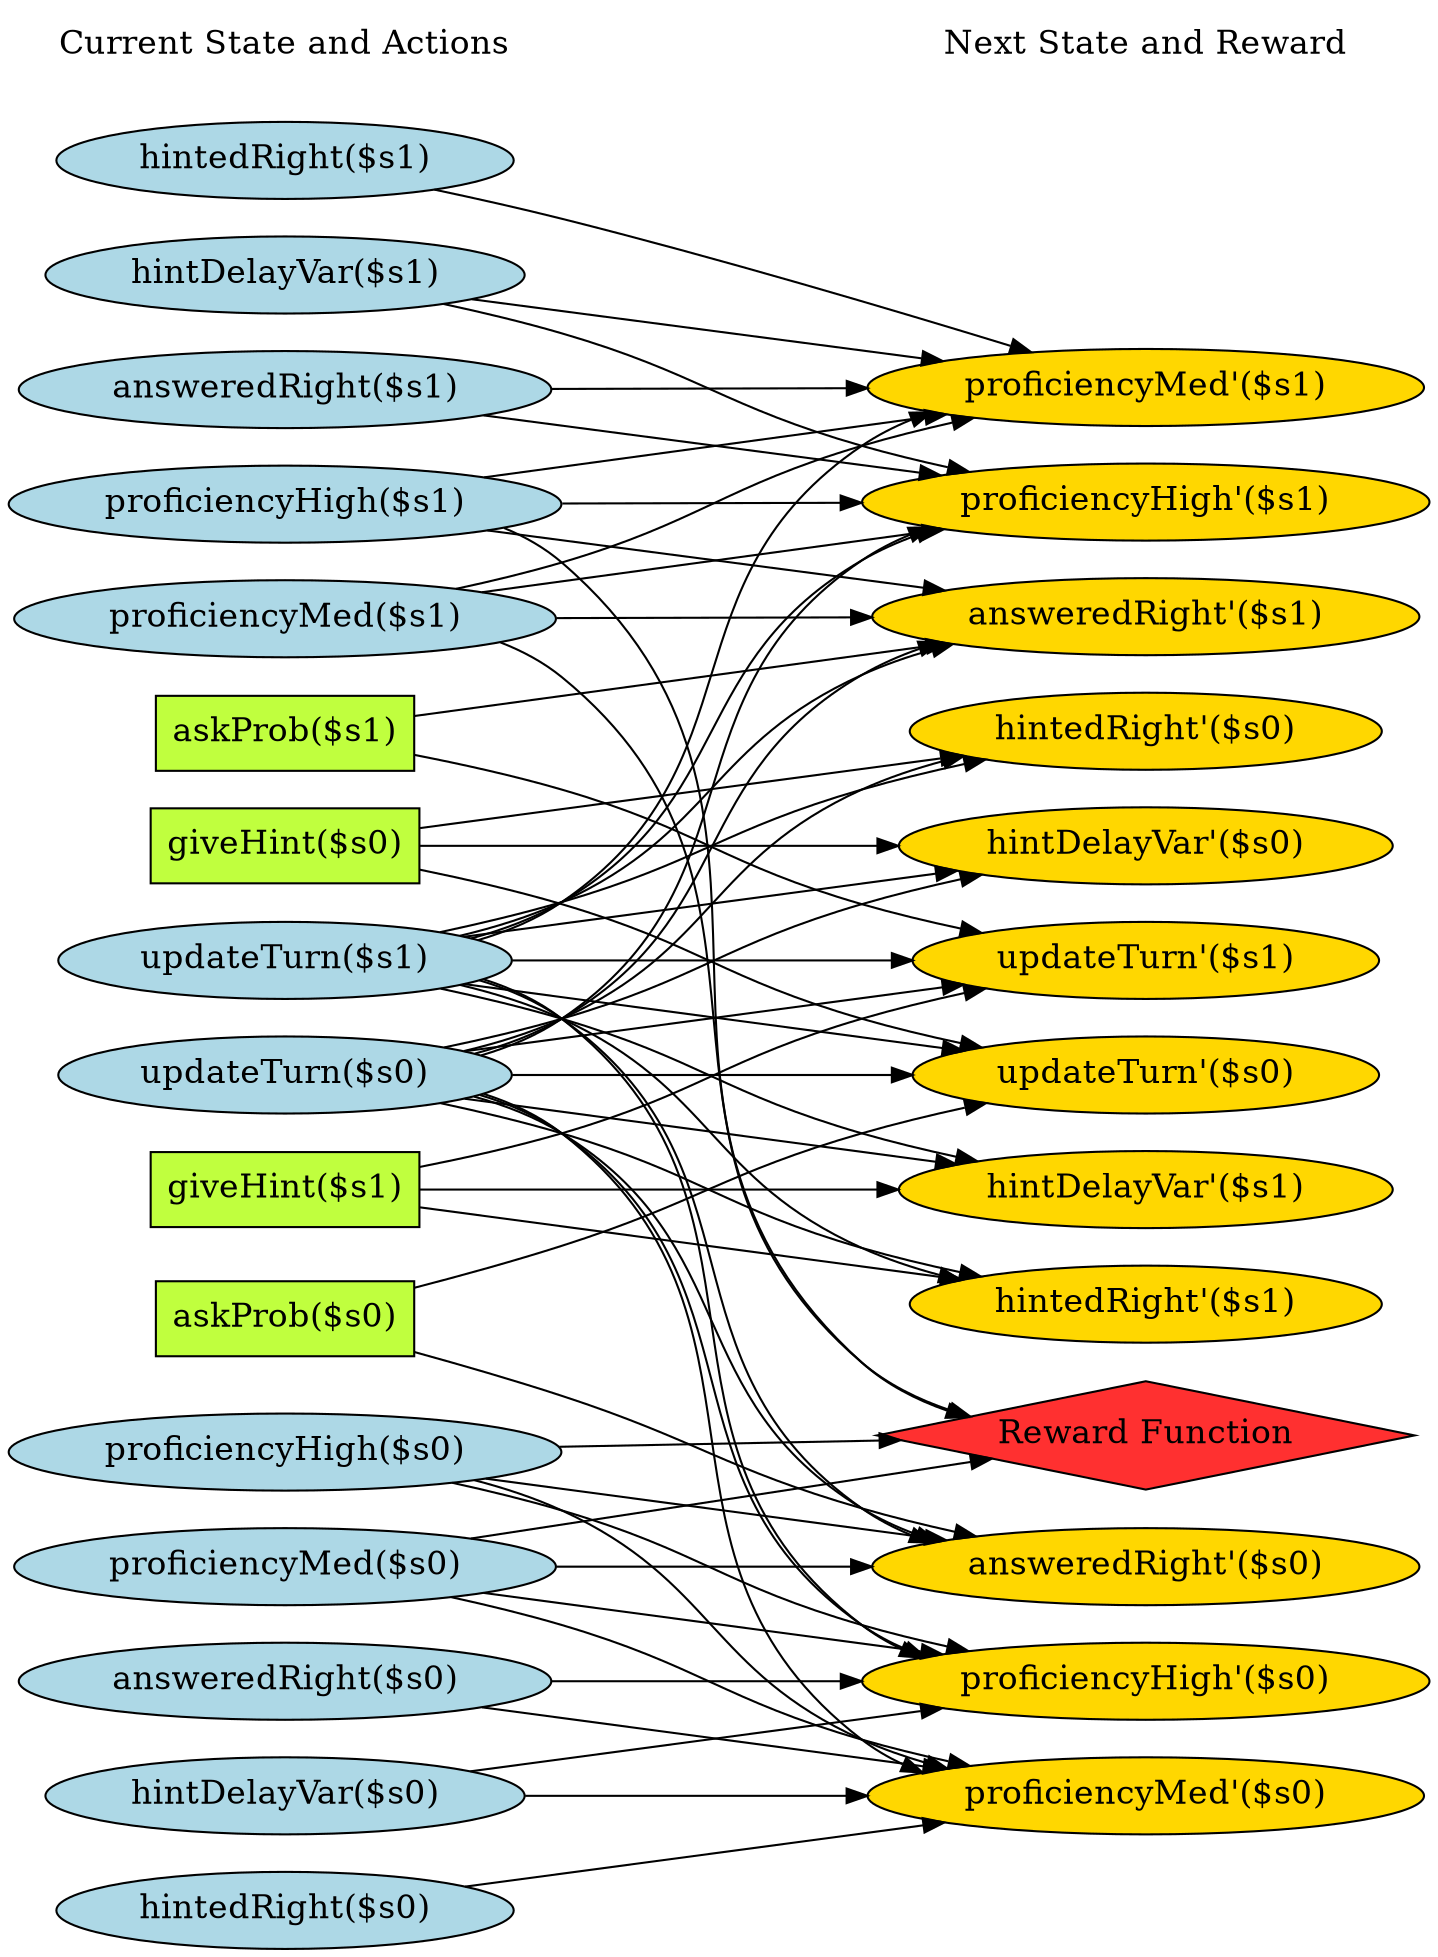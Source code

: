 digraph G {
	graph [bb="0,0,617.2,926.38",
		fontname=Helvetica,
		fontsize=16,
		rankdir=LR,
		ranksep=2.00,
		ratio=auto,
		size=600
	];
	node [fontsize=16,
		label="\N"
	];
	{
		graph [rank=same];
		"giveHint($s0)"		 [color=black,
			fillcolor=olivedrab1,
			height=0.5,
			pos="109.6,526.38",
			shape=box,
			style=filled,
			width=1.4722];
		"proficiencyMed($s1)"		 [color=black,
			fillcolor=lightblue,
			height=0.51069,
			pos="109.6,634.38",
			shape=ellipse,
			style=filled,
			width=2.9856];
		"Current State and Actions"		 [color=black,
			fillcolor=white,
			height=0.5,
			pos="109.6,908.38",
			shape=plaintext,
			style=bold,
			width=2.5139];
		"updateTurn($s0)"		 [color=black,
			fillcolor=lightblue,
			height=0.51069,
			pos="109.6,417.38",
			shape=ellipse,
			style=filled,
			width=2.4356];
		"answeredRight($s1)"		 [color=black,
			fillcolor=lightblue,
			height=0.51069,
			pos="109.6,744.38",
			shape=ellipse,
			style=filled,
			width=2.8481];
		"proficiencyHigh($s1)"		 [color=black,
			fillcolor=lightblue,
			height=0.51069,
			pos="109.6,689.38",
			shape=ellipse,
			style=filled,
			width=3.0445];
		"hintedRight($s0)"		 [color=black,
			fillcolor=lightblue,
			height=0.51069,
			pos="109.6,18.385",
			shape=ellipse,
			style=filled,
			width=2.4749];
		"askProb($s1)"		 [color=black,
			fillcolor=olivedrab1,
			height=0.5,
			pos="109.6,580.38",
			shape=box,
			style=filled,
			width=1.4028];
		"hintDelayVar($s0)"		 [color=black,
			fillcolor=lightblue,
			height=0.51069,
			pos="109.6,73.385",
			shape=ellipse,
			style=filled,
			width=2.6713];
		"proficiencyMed($s0)"		 [color=black,
			fillcolor=lightblue,
			height=0.51069,
			pos="109.6,183.38",
			shape=ellipse,
			style=filled,
			width=2.9856];
		"updateTurn($s1)"		 [color=black,
			fillcolor=lightblue,
			height=0.51069,
			pos="109.6,472.38",
			shape=ellipse,
			style=filled,
			width=2.4356];
		"answeredRight($s0)"		 [color=black,
			fillcolor=lightblue,
			height=0.51069,
			pos="109.6,128.38",
			shape=ellipse,
			style=filled,
			width=2.8481];
		"giveHint($s1)"		 [color=black,
			fillcolor=olivedrab1,
			height=0.5,
			pos="109.6,362.38",
			shape=box,
			style=filled,
			width=1.4722];
		"hintedRight($s1)"		 [color=black,
			fillcolor=lightblue,
			height=0.51069,
			pos="109.6,854.38",
			shape=ellipse,
			style=filled,
			width=2.4749];
		"proficiencyHigh($s0)"		 [color=black,
			fillcolor=lightblue,
			height=0.51069,
			pos="109.6,238.38",
			shape=ellipse,
			style=filled,
			width=3.0445];
		"askProb($s0)"		 [color=black,
			fillcolor=olivedrab1,
			height=0.5,
			pos="109.6,300.38",
			shape=box,
			style=filled,
			width=1.4028];
		"hintDelayVar($s1)"		 [color=black,
			fillcolor=lightblue,
			height=0.51069,
			pos="109.6,799.38",
			shape=ellipse,
			style=filled,
			width=2.6713];
	}
	{
		graph [rank=same];
		"proficiencyMed'($s1)"		 [color=black,
			fillcolor=gold1,
			height=0.51069,
			pos="490.2,747.38",
			shape=ellipse,
			style=filled,
			width=3.0445];
		"hintedRight'($s0)"		 [color=black,
			fillcolor=gold1,
			height=0.51069,
			pos="490.2,582.38",
			shape=ellipse,
			style=filled,
			width=2.5338];
		"answeredRight'($s1)"		 [color=black,
			fillcolor=gold1,
			height=0.51069,
			pos="490.2,637.38",
			shape=ellipse,
			style=filled,
			width=2.907];
		"hintDelayVar'($s1)"		 [color=black,
			fillcolor=gold1,
			height=0.51069,
			pos="490.2,362.38",
			shape=ellipse,
			style=filled,
			width=2.7302];
		"Next State and Reward"		 [color=black,
			fillcolor=white,
			height=0.5,
			pos="490.2,908.38",
			shape=plaintext,
			style=bold,
			width=2.25];
		"Reward Function"		 [color=black,
			fillcolor=firebrick1,
			height=0.72222,
			pos="490.2,245.38",
			shape=diamond,
			style=filled,
			width=3.5278];
		"proficiencyMed'($s0)"		 [color=black,
			fillcolor=gold1,
			height=0.51069,
			pos="490.2,73.385",
			shape=ellipse,
			style=filled,
			width=3.0445];
		"updateTurn'($s0)"		 [color=black,
			fillcolor=gold1,
			height=0.51069,
			pos="490.2,417.38",
			shape=ellipse,
			style=filled,
			width=2.4945];
		"hintedRight'($s1)"		 [color=black,
			fillcolor=gold1,
			height=0.51069,
			pos="490.2,307.38",
			shape=ellipse,
			style=filled,
			width=2.5338];
		"answeredRight'($s0)"		 [color=black,
			fillcolor=gold1,
			height=0.51069,
			pos="490.2,183.38",
			shape=ellipse,
			style=filled,
			width=2.907];
		"hintDelayVar'($s0)"		 [color=black,
			fillcolor=gold1,
			height=0.51069,
			pos="490.2,527.38",
			shape=ellipse,
			style=filled,
			width=2.7302];
		"proficiencyHigh'($s1)"		 [color=black,
			fillcolor=gold1,
			height=0.51069,
			pos="490.2,692.38",
			shape=ellipse,
			style=filled,
			width=3.1034];
		"proficiencyHigh'($s0)"		 [color=black,
			fillcolor=gold1,
			height=0.51069,
			pos="490.2,128.38",
			shape=ellipse,
			style=filled,
			width=3.1034];
		"updateTurn'($s1)"		 [color=black,
			fillcolor=gold1,
			height=0.51069,
			pos="490.2,472.38",
			shape=ellipse,
			style=filled,
			width=2.4945];
	}
	"giveHint($s0)" -> "hintedRight'($s0)"	 [color=black,
		pos="e,416.1,571.57 162.85,534.11 225.62,543.4 331.73,559.09 405.86,570.06",
		style=solid];
	"giveHint($s0)" -> "updateTurn'($s0)"	 [color=black,
		pos="e,424.33,429.98 162.86,514.68 180.84,510.31 201.02,505.03 219.2,499.38 284.48,479.11 297.68,464.85 363.2,445.38 379.63,440.5 397.49,\
436.04 414.46,432.18",
		style=solid];
	"giveHint($s0)" -> "hintDelayVar'($s0)"	 [color=black,
		pos="e,391.9,527.13 162.85,526.52 219.01,526.67 309.87,526.91 381.48,527.1",
		style=solid];
	"proficiencyMed($s1)" -> "proficiencyMed'($s1)"	 [color=black,
		pos="e,417.72,733.56 173.58,649.2 188.63,653.14 204.58,657.62 219.2,662.38 284.66,683.68 297.4,699.19 363.2,719.38 377.53,723.78 392.96,\
727.79 407.95,731.31",
		style=solid];
	"proficiencyMed($s1)" -> "answeredRight'($s1)"	 [color=black,
		pos="e,385.49,636.56 217.07,635.23 266.38,635.62 325.04,636.08 375.24,636.48",
		style=solid];
	"proficiencyMed($s1)" -> "Reward Function"	 [pos="e,411.9,255.41 192.86,622.67 202.41,618.87 211.47,613.89 219.2,607.38 340.68,505.1 243.13,384.31 363.2,280.38 374.36,270.73 387.98,\
263.72 402.08,258.63"];
	"proficiencyMed($s1)" -> "proficiencyHigh'($s1)"	 [color=black,
		pos="e,407.85,679.92 190.43,646.61 251.08,655.91 334.56,668.69 397.87,678.39",
		style=solid];
	"Current State and Actions" -> "Next State and Reward"	 [color=black,
		pos="e,409.14,908.38 200.32,908.38 260.27,908.38 338.84,908.38 398.9,908.38",
		style=invis];
	"updateTurn($s0)" -> "hintedRight'($s0)"	 [color=black,
		pos="e,415.83,571.63 175.27,429.59 190.1,433.6 205.53,438.78 219.2,445.38 291.48,480.31 290.35,520.68 363.2,554.38 376.51,560.54 391.24,\
565.38 405.79,569.17",
		style=solid];
	"updateTurn($s0)" -> "answeredRight'($s1)"	 [color=black,
		pos="e,405.37,626.55 179.47,428.52 193.25,432.54 207.18,437.99 219.2,445.38 301.83,496.19 279.73,559.98 363.2,609.38 373.22,615.31 384.36,\
619.99 395.76,623.68",
		style=solid];
	"updateTurn($s0)" -> "hintDelayVar'($s1)"	 [color=black,
		pos="e,411.98,373.6 182.26,406.98 244.65,397.91 335.3,384.74 401.92,375.06",
		style=solid];
	"updateTurn($s0)" -> "proficiencyMed'($s0)"	 [color=black,
		pos="e,398.06,83.37 184.19,407.54 196.78,403.41 209.06,397.59 219.2,389.38 330.5,299.43 250.4,189.46 363.2,101.38 370.81,95.448 379.42,\
90.717 388.48,86.952",
		style=solid];
	"updateTurn($s0)" -> "updateTurn'($s0)"	 [color=black,
		pos="e,400.12,417.38 197.46,417.38 254.83,417.38 330.17,417.38 389.91,417.38",
		style=solid];
	"updateTurn($s0)" -> "hintedRight'($s1)"	 [color=black,
		pos="e,424.01,320.05 168.42,403.7 184.92,399.46 202.86,394.54 219.2,389.38 284.39,368.82 297.68,354.85 363.2,335.38 379.54,330.53 397.3,\
326.09 414.18,322.24",
		style=solid];
	"updateTurn($s0)" -> "answeredRight'($s0)"	 [color=black,
		pos="e,403.13,193.58 180.29,406.48 193.87,402.45 207.5,396.93 219.2,389.38 305.01,334.04 276.28,263.95 363.2,210.38 372.46,204.68 382.75,\
200.17 393.34,196.6",
		style=solid];
	"updateTurn($s0)" -> "hintDelayVar'($s0)"	 [color=black,
		pos="e,421.4,514.15 168.42,431.07 184.92,435.31 202.86,440.23 219.2,445.38 284.39,465.95 297.68,479.92 363.2,499.38 378.68,503.98 395.42,\
508.21 411.5,511.91",
		style=solid];
	"updateTurn($s0)" -> "proficiencyHigh'($s1)"	 [color=black,
		pos="e,399.53,681.5 182.01,427.78 195.16,431.85 208.2,437.51 219.2,445.38 313.96,513.14 267.32,598.23 363.2,664.38 371.37,670.02 380.47,\
674.54 389.95,678.16",
		style=solid];
	"updateTurn($s0)" -> "proficiencyHigh'($s0)"	 [color=black,
		pos="e,399.01,139.11 182.47,407.14 195.51,403.06 208.39,397.35 219.2,389.38 317.23,317.2 263.98,226.91 363.2,156.38 371.22,150.69 380.18,\
146.12 389.54,142.47",
		style=solid];
	"updateTurn($s0)" -> "updateTurn'($s1)"	 [color=black,
		pos="e,416.55,461.83 182.26,427.79 246.08,437.07 339.46,450.63 406.45,460.36",
		style=solid];
	"answeredRight($s1)" -> "proficiencyMed'($s1)"	 [color=black,
		pos="e,380.5,746.52 212.06,745.19 260.83,745.58 319.59,746.04 370.44,746.44",
		style=solid];
	"answeredRight($s1)" -> "proficiencyHigh'($s1)"	 [color=black,
		pos="e,403.85,704.11 191.82,733.23 250.99,725.1 331.36,714.06 393.62,705.51",
		style=solid];
	"proficiencyHigh($s1)" -> "proficiencyMed'($s1)"	 [color=black,
		pos="e,408.57,735.03 191.36,701.76 252.17,711.07 335.55,723.85 398.63,733.51",
		style=solid];
	"proficiencyHigh($s1)" -> "answeredRight'($s1)"	 [color=black,
		pos="e,407.24,648.64 195.1,677.78 255.07,669.54 335.53,658.49 397.14,650.03",
		style=solid];
	"proficiencyHigh($s1)" -> "Reward Function"	 [pos="e,410.46,255.19 192.95,677.37 202.53,673.41 211.59,668.21 219.2,661.38 353.99,540.55 229.55,402.47 363.2,280.38 373.89,270.62 387.08,\
263.55 400.85,258.43"];
	"proficiencyHigh($s1)" -> "proficiencyHigh'($s1)"	 [color=black,
		pos="e,378.39,691.51 219.09,690.24 265.71,690.61 320.37,691.05 368.28,691.43",
		style=solid];
	"hintedRight($s0)" -> "proficiencyMed'($s0)"	 [color=black,
		pos="e,406.7,61.399 183.15,28.924 243.91,37.751 330.99,50.402 396.75,59.953",
		style=solid];
	"askProb($s1)" -> "answeredRight'($s1)"	 [color=black,
		pos="e,410.18,625.49 160.49,587.9 221.28,597.05 325.12,612.68 399.83,623.93",
		style=solid];
	"askProb($s1)" -> "updateTurn'($s1)"	 [color=black,
		pos="e,424.68,484.98 160.11,569.28 178.76,564.78 200.07,559.26 219.2,553.38 284.39,533.35 297.77,519.6 363.2,500.38 379.74,495.53 397.71,\
491.06 414.76,487.19",
		style=solid];
	"hintDelayVar($s0)" -> "proficiencyMed'($s0)"	 [color=black,
		pos="e,380.3,73.385 206.14,73.385 255.94,73.385 317.33,73.385 370.19,73.385",
		style=solid];
	"hintDelayVar($s0)" -> "proficiencyHigh'($s0)"	 [color=black,
		pos="e,405.93,116.29 186.76,84.449 247.02,93.203 331.44,105.47 395.79,114.81",
		style=solid];
	"proficiencyMed($s0)" -> "Reward Function"	 [pos="e,419.11,233.91 188.13,196.08 252.51,206.62 343.76,221.57 408.89,232.23"];
	"proficiencyMed($s0)" -> "proficiencyMed'($s0)"	 [color=black,
		pos="e,418.45,87.282 172.95,168.52 188.17,164.56 204.35,160.07 219.2,155.38 284.39,134.82 297.68,120.85 363.2,101.38 377.74,97.067 393.4,\
93.075 408.57,89.539",
		style=solid];
	"proficiencyMed($s0)" -> "answeredRight'($s0)"	 [color=black,
		pos="e,385.3,183.38 217.32,183.38 266.53,183.38 324.99,183.38 375.07,183.38",
		style=solid];
	"proficiencyMed($s0)" -> "proficiencyHigh'($s0)"	 [color=black,
		pos="e,405.7,140.52 192.29,171.52 252,162.84 333.11,151.06 395.47,142",
		style=solid];
	"updateTurn($s1)" -> "proficiencyMed'($s1)"	 [color=black,
		pos="e,400.17,736.72 183.43,482.48 196.09,486.41 208.59,491.85 219.2,499.38 314.49,567.04 267.08,652.92 363.2,719.38 371.5,725.12 380.77,\
729.7 390.42,733.36",
		style=solid];
	"updateTurn($s1)" -> "hintedRight'($s0)"	 [color=black,
		pos="e,423.66,569.72 170.15,485.81 186.18,489.8 203.45,494.44 219.2,499.38 284.57,519.91 297.59,534.68 363.2,554.38 379.44,559.26 397.08,\
563.7 413.88,567.54",
		style=solid];
	"updateTurn($s1)" -> "answeredRight'($s1)"	 [color=black,
		pos="e,410.5,625.41 176.72,484.25 191.11,488.08 205.98,493.03 219.2,499.38 291.79,534.27 290.18,575.41 363.2,609.38 374.94,614.85 387.8,\
619.27 400.67,622.84",
		style=solid];
	"updateTurn($s1)" -> "hintDelayVar'($s1)"	 [color=black,
		pos="e,421.4,375.62 168.42,458.7 184.92,454.46 202.86,449.54 219.2,444.38 284.39,423.82 297.68,409.85 363.2,390.38 378.68,385.79 395.42,\
381.56 411.5,377.86",
		style=solid];
	"updateTurn($s1)" -> "updateTurn'($s0)"	 [color=black,
		pos="e,416.55,427.94 182.26,461.98 246.08,452.7 339.46,439.14 406.45,429.41",
		style=solid];
	"updateTurn($s1)" -> "hintedRight'($s1)"	 [color=black,
		pos="e,415.83,318.14 175.27,460.18 190.1,456.17 205.53,450.99 219.2,444.38 291.48,409.46 290.35,369.09 363.2,335.38 376.51,329.23 391.24,\
324.39 405.79,320.6",
		style=solid];
	"updateTurn($s1)" -> "answeredRight'($s0)"	 [color=black,
		pos="e,400.33,192.91 182.48,462.16 195.52,458.07 208.39,452.36 219.2,444.38 317.46,371.88 263.47,280.85 363.2,210.38 371.58,204.47 381,\
199.8 390.81,196.13",
		style=solid];
	"updateTurn($s1)" -> "hintDelayVar'($s0)"	 [color=black,
		pos="e,411.98,516.17 182.26,482.79 244.65,491.86 335.3,505.03 401.92,514.7",
		style=solid];
	"updateTurn($s1)" -> "proficiencyHigh'($s1)"	 [color=black,
		pos="e,402.71,680.84 180.91,483.2 194.22,487.06 207.6,492.29 219.2,499.38 302.26,550.13 279.52,614.68 363.2,664.38 372.42,669.86 382.6,\
674.27 393.05,677.81",
		style=solid];
	"updateTurn($s1)" -> "proficiencyHigh'($s0)"	 [color=black,
		pos="e,397.09,138.7 184.19,462.54 196.78,458.41 209.06,452.59 219.2,444.38 330.5,354.43 250.4,244.46 363.2,156.38 370.53,150.66 378.79,\
146.06 387.5,142.36",
		style=solid];
	"updateTurn($s1)" -> "updateTurn'($s1)"	 [color=black,
		pos="e,400.12,472.38 197.46,472.38 254.83,472.38 330.17,472.38 389.91,472.38",
		style=solid];
	"answeredRight($s0)" -> "proficiencyMed'($s0)"	 [color=black,
		pos="e,406.67,85.375 189.97,116.85 250.27,108.09 333.36,96.024 396.68,86.826",
		style=solid];
	"answeredRight($s0)" -> "proficiencyHigh'($s0)"	 [color=black,
		pos="e,378.42,128.38 212.56,128.38 260.5,128.38 318.03,128.38 368.17,128.38",
		style=solid];
	"giveHint($s1)" -> "hintDelayVar'($s1)"	 [color=black,
		pos="e,391.9,362.38 162.85,362.38 219.01,362.38 309.87,362.38 381.48,362.38",
		style=solid];
	"giveHint($s1)" -> "hintedRight'($s1)"	 [color=black,
		pos="e,415.75,318.06 162.85,354.8 225.52,345.69 331.4,330.31 405.51,319.54",
		style=solid];
	"giveHint($s1)" -> "updateTurn'($s1)"	 [color=black,
		pos="e,424.33,459.79 162.85,374.66 180.83,379.2 201.01,384.64 219.2,390.38 284.39,410.95 297.68,424.92 363.2,444.38 379.63,449.26 397.49,\
453.73 414.46,457.59",
		style=solid];
	"hintedRight($s1)" -> "proficiencyMed'($s1)"	 [color=black,
		pos="e,436.32,763.41 166.78,840.27 183.66,835.93 202.21,831.06 219.2,826.38 290.47,806.78 371.83,782.75 426.44,766.37",
		style=solid];
	"proficiencyHigh($s0)" -> "Reward Function"	 [pos="e,373.46,243.24 218.59,240.38 263.69,241.22 316.4,242.19 363.25,243.06"];
	"proficiencyHigh($s0)" -> "proficiencyMed'($s0)"	 [color=black,
		pos="e,408.86,85.819 181.57,224.42 194.42,220.68 207.46,216.06 219.2,210.38 291.48,175.46 290.35,135.09 363.2,101.38 374.44,96.188 386.69,\
91.93 399,88.448",
		style=solid];
	"proficiencyHigh($s0)" -> "answeredRight'($s0)"	 [color=black,
		pos="e,409.03,195.03 193.22,226.38 253.92,217.57 336.34,205.59 398.8,196.52",
		style=solid];
	"proficiencyHigh($s0)" -> "proficiencyHigh'($s0)"	 [color=black,
		pos="e,417.79,142.43 173.52,223.37 188.58,219.45 204.53,215.01 219.2,210.38 284.39,189.82 297.68,175.85 363.2,156.38 377.56,152.12 393.02,\
148.17 408.01,144.67",
		style=solid];
	"askProb($s0)" -> "updateTurn'($s0)"	 [color=black,
		pos="e,424.33,404.79 160.23,315.84 178.8,321.76 200.03,328.7 219.2,335.38 283.75,357.87 297.68,369.92 363.2,389.38 379.63,394.26 397.49,\
398.73 414.46,402.59",
		style=solid];
	"askProb($s0)" -> "answeredRight'($s0)"	 [color=black,
		pos="e,417.75,196.7 160.26,284.99 178.82,279.08 200.05,272.12 219.2,265.38 283.83,242.65 297.51,229.84 363.2,210.38 377.54,206.14 392.99,\
202.27 407.98,198.87",
		style=solid];
	"hintDelayVar($s1)" -> "proficiencyMed'($s1)"	 [color=black,
		pos="e,404.87,758.97 188.13,788.74 247.99,780.51 331.08,769.1 394.81,760.35",
		style=solid];
	"hintDelayVar($s1)" -> "proficiencyHigh'($s1)"	 [color=black,
		pos="e,418.51,706.51 170.05,785.07 186.08,780.93 203.37,776.22 219.2,771.38 284.14,751.56 297.94,739.12 363.2,720.38 377.78,716.2 393.45,\
712.27 408.63,708.76",
		style=solid];
}
